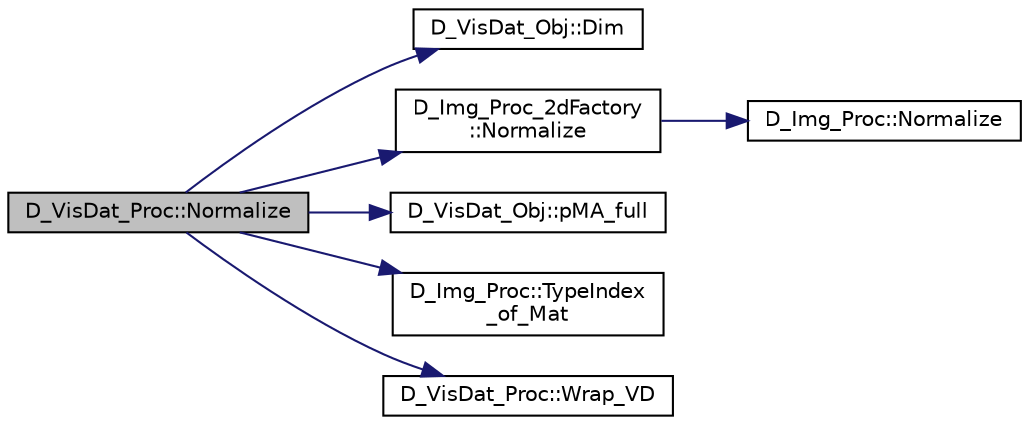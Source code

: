 digraph "D_VisDat_Proc::Normalize"
{
 // LATEX_PDF_SIZE
  edge [fontname="Helvetica",fontsize="10",labelfontname="Helvetica",labelfontsize="10"];
  node [fontname="Helvetica",fontsize="10",shape=record];
  rankdir="LR";
  Node1 [label="D_VisDat_Proc::Normalize",height=0.2,width=0.4,color="black", fillcolor="grey75", style="filled", fontcolor="black",tooltip=" "];
  Node1 -> Node2 [color="midnightblue",fontsize="10",style="solid"];
  Node2 [label="D_VisDat_Obj::Dim",height=0.2,width=0.4,color="black", fillcolor="white", style="filled",URL="$class_d___vis_dat___obj.html#a9b255993f402cca1b61ca82beae51b20",tooltip=" "];
  Node1 -> Node3 [color="midnightblue",fontsize="10",style="solid"];
  Node3 [label="D_Img_Proc_2dFactory\l::Normalize",height=0.2,width=0.4,color="black", fillcolor="white", style="filled",URL="$class_d___img___proc__2d_factory.html#a418fd588154d14ab385a7af81572b9f6",tooltip=" "];
  Node3 -> Node4 [color="midnightblue",fontsize="10",style="solid"];
  Node4 [label="D_Img_Proc::Normalize",height=0.2,width=0.4,color="black", fillcolor="white", style="filled",URL="$class_d___img___proc.html#ad463a30742d0be5144327f1cb4508a57",tooltip=" "];
  Node1 -> Node5 [color="midnightblue",fontsize="10",style="solid"];
  Node5 [label="D_VisDat_Obj::pMA_full",height=0.2,width=0.4,color="black", fillcolor="white", style="filled",URL="$class_d___vis_dat___obj.html#a1b759f59f5c13875d94961642bdd943e",tooltip=" "];
  Node1 -> Node6 [color="midnightblue",fontsize="10",style="solid"];
  Node6 [label="D_Img_Proc::TypeIndex\l_of_Mat",height=0.2,width=0.4,color="black", fillcolor="white", style="filled",URL="$class_d___img___proc.html#a2510f13d853ef084a341c647b4a17292",tooltip=" "];
  Node1 -> Node7 [color="midnightblue",fontsize="10",style="solid"];
  Node7 [label="D_VisDat_Proc::Wrap_VD",height=0.2,width=0.4,color="black", fillcolor="white", style="filled",URL="$class_d___vis_dat___proc.html#a08a25f3f05db4e112c651456fd1ae7e5",tooltip=" "];
}
